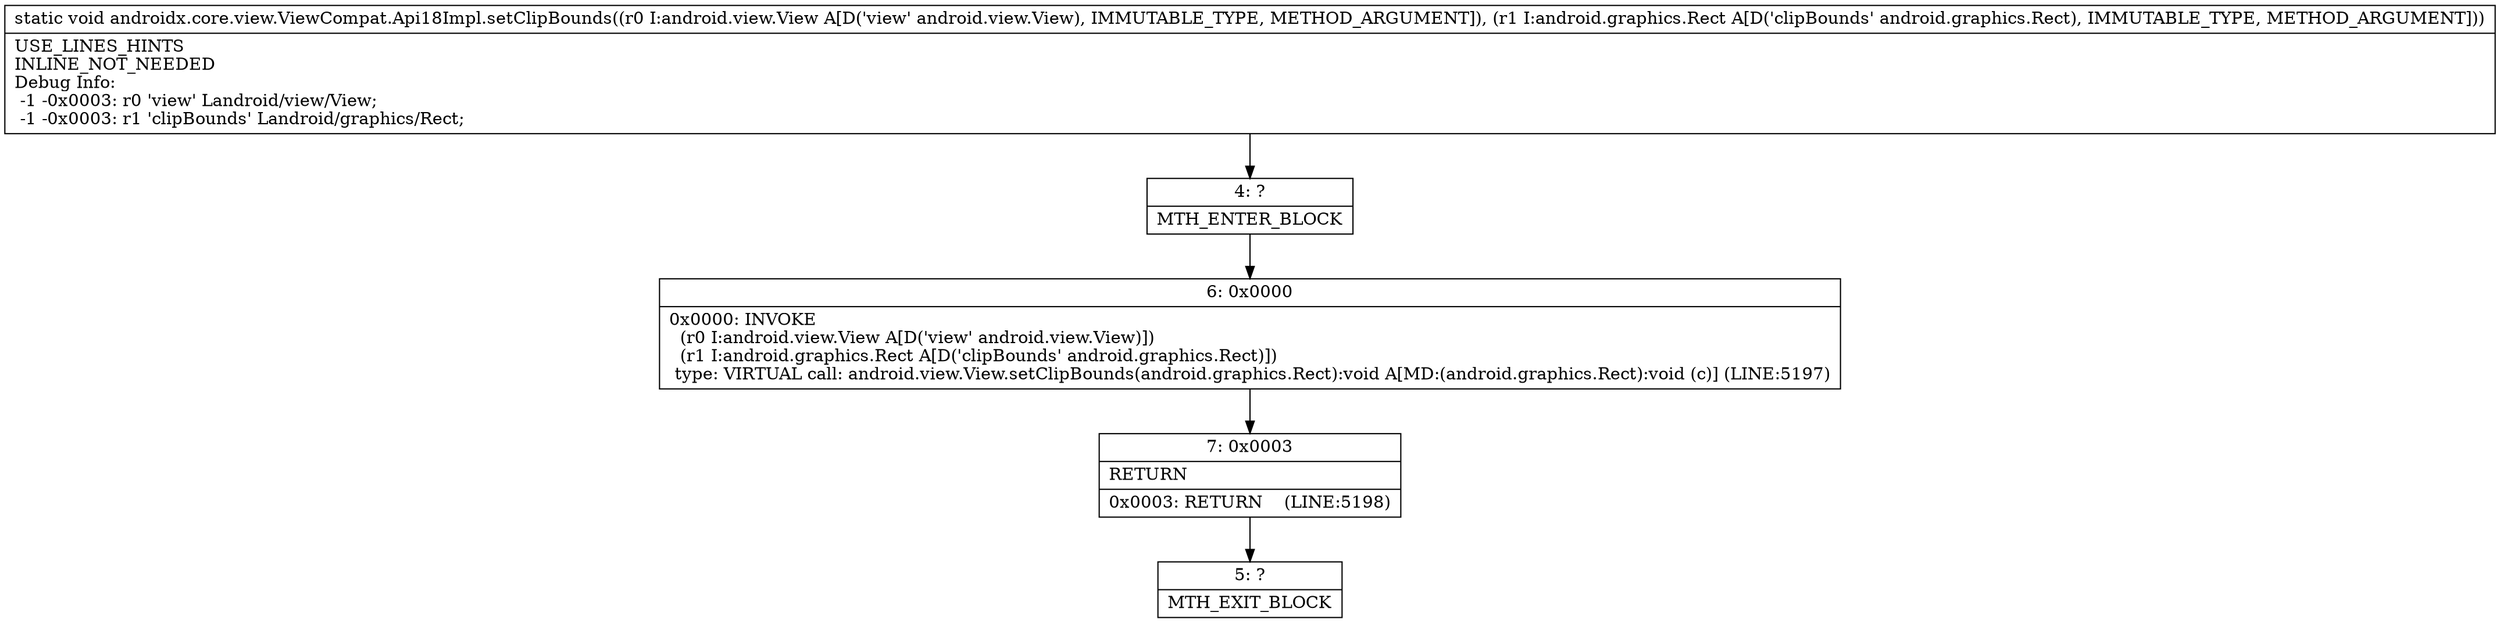 digraph "CFG forandroidx.core.view.ViewCompat.Api18Impl.setClipBounds(Landroid\/view\/View;Landroid\/graphics\/Rect;)V" {
Node_4 [shape=record,label="{4\:\ ?|MTH_ENTER_BLOCK\l}"];
Node_6 [shape=record,label="{6\:\ 0x0000|0x0000: INVOKE  \l  (r0 I:android.view.View A[D('view' android.view.View)])\l  (r1 I:android.graphics.Rect A[D('clipBounds' android.graphics.Rect)])\l type: VIRTUAL call: android.view.View.setClipBounds(android.graphics.Rect):void A[MD:(android.graphics.Rect):void (c)] (LINE:5197)\l}"];
Node_7 [shape=record,label="{7\:\ 0x0003|RETURN\l|0x0003: RETURN    (LINE:5198)\l}"];
Node_5 [shape=record,label="{5\:\ ?|MTH_EXIT_BLOCK\l}"];
MethodNode[shape=record,label="{static void androidx.core.view.ViewCompat.Api18Impl.setClipBounds((r0 I:android.view.View A[D('view' android.view.View), IMMUTABLE_TYPE, METHOD_ARGUMENT]), (r1 I:android.graphics.Rect A[D('clipBounds' android.graphics.Rect), IMMUTABLE_TYPE, METHOD_ARGUMENT]))  | USE_LINES_HINTS\lINLINE_NOT_NEEDED\lDebug Info:\l  \-1 \-0x0003: r0 'view' Landroid\/view\/View;\l  \-1 \-0x0003: r1 'clipBounds' Landroid\/graphics\/Rect;\l}"];
MethodNode -> Node_4;Node_4 -> Node_6;
Node_6 -> Node_7;
Node_7 -> Node_5;
}


